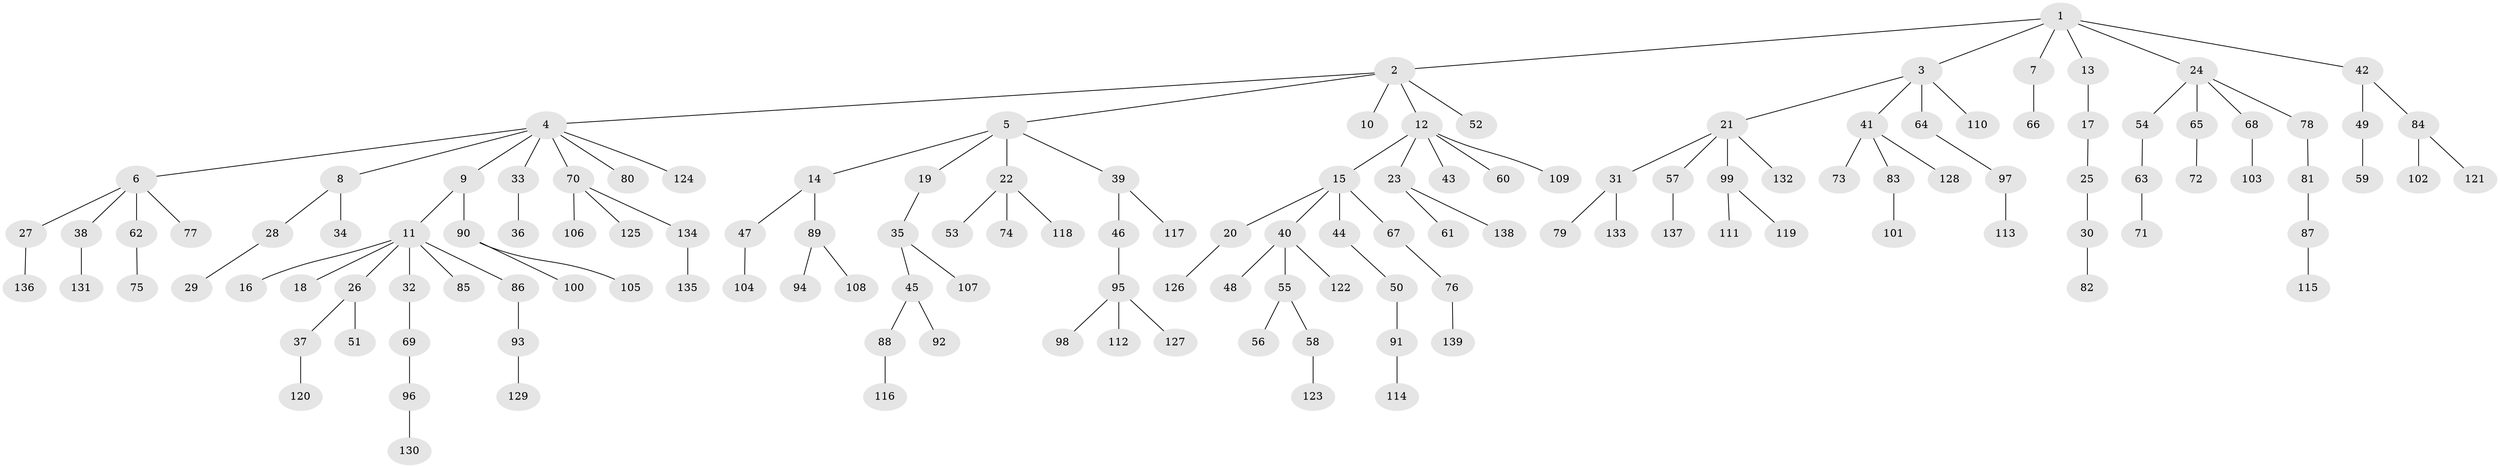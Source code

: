 // coarse degree distribution, {10: 0.01818181818181818, 5: 0.05454545454545454, 8: 0.01818181818181818, 6: 0.01818181818181818, 3: 0.05454545454545454, 1: 0.6181818181818182, 2: 0.2, 4: 0.01818181818181818}
// Generated by graph-tools (version 1.1) at 2025/19/03/04/25 18:19:25]
// undirected, 139 vertices, 138 edges
graph export_dot {
graph [start="1"]
  node [color=gray90,style=filled];
  1;
  2;
  3;
  4;
  5;
  6;
  7;
  8;
  9;
  10;
  11;
  12;
  13;
  14;
  15;
  16;
  17;
  18;
  19;
  20;
  21;
  22;
  23;
  24;
  25;
  26;
  27;
  28;
  29;
  30;
  31;
  32;
  33;
  34;
  35;
  36;
  37;
  38;
  39;
  40;
  41;
  42;
  43;
  44;
  45;
  46;
  47;
  48;
  49;
  50;
  51;
  52;
  53;
  54;
  55;
  56;
  57;
  58;
  59;
  60;
  61;
  62;
  63;
  64;
  65;
  66;
  67;
  68;
  69;
  70;
  71;
  72;
  73;
  74;
  75;
  76;
  77;
  78;
  79;
  80;
  81;
  82;
  83;
  84;
  85;
  86;
  87;
  88;
  89;
  90;
  91;
  92;
  93;
  94;
  95;
  96;
  97;
  98;
  99;
  100;
  101;
  102;
  103;
  104;
  105;
  106;
  107;
  108;
  109;
  110;
  111;
  112;
  113;
  114;
  115;
  116;
  117;
  118;
  119;
  120;
  121;
  122;
  123;
  124;
  125;
  126;
  127;
  128;
  129;
  130;
  131;
  132;
  133;
  134;
  135;
  136;
  137;
  138;
  139;
  1 -- 2;
  1 -- 3;
  1 -- 7;
  1 -- 13;
  1 -- 24;
  1 -- 42;
  2 -- 4;
  2 -- 5;
  2 -- 10;
  2 -- 12;
  2 -- 52;
  3 -- 21;
  3 -- 41;
  3 -- 64;
  3 -- 110;
  4 -- 6;
  4 -- 8;
  4 -- 9;
  4 -- 33;
  4 -- 70;
  4 -- 80;
  4 -- 124;
  5 -- 14;
  5 -- 19;
  5 -- 22;
  5 -- 39;
  6 -- 27;
  6 -- 38;
  6 -- 62;
  6 -- 77;
  7 -- 66;
  8 -- 28;
  8 -- 34;
  9 -- 11;
  9 -- 90;
  11 -- 16;
  11 -- 18;
  11 -- 26;
  11 -- 32;
  11 -- 85;
  11 -- 86;
  12 -- 15;
  12 -- 23;
  12 -- 43;
  12 -- 60;
  12 -- 109;
  13 -- 17;
  14 -- 47;
  14 -- 89;
  15 -- 20;
  15 -- 40;
  15 -- 44;
  15 -- 67;
  17 -- 25;
  19 -- 35;
  20 -- 126;
  21 -- 31;
  21 -- 57;
  21 -- 99;
  21 -- 132;
  22 -- 53;
  22 -- 74;
  22 -- 118;
  23 -- 61;
  23 -- 138;
  24 -- 54;
  24 -- 65;
  24 -- 68;
  24 -- 78;
  25 -- 30;
  26 -- 37;
  26 -- 51;
  27 -- 136;
  28 -- 29;
  30 -- 82;
  31 -- 79;
  31 -- 133;
  32 -- 69;
  33 -- 36;
  35 -- 45;
  35 -- 107;
  37 -- 120;
  38 -- 131;
  39 -- 46;
  39 -- 117;
  40 -- 48;
  40 -- 55;
  40 -- 122;
  41 -- 73;
  41 -- 83;
  41 -- 128;
  42 -- 49;
  42 -- 84;
  44 -- 50;
  45 -- 88;
  45 -- 92;
  46 -- 95;
  47 -- 104;
  49 -- 59;
  50 -- 91;
  54 -- 63;
  55 -- 56;
  55 -- 58;
  57 -- 137;
  58 -- 123;
  62 -- 75;
  63 -- 71;
  64 -- 97;
  65 -- 72;
  67 -- 76;
  68 -- 103;
  69 -- 96;
  70 -- 106;
  70 -- 125;
  70 -- 134;
  76 -- 139;
  78 -- 81;
  81 -- 87;
  83 -- 101;
  84 -- 102;
  84 -- 121;
  86 -- 93;
  87 -- 115;
  88 -- 116;
  89 -- 94;
  89 -- 108;
  90 -- 100;
  90 -- 105;
  91 -- 114;
  93 -- 129;
  95 -- 98;
  95 -- 112;
  95 -- 127;
  96 -- 130;
  97 -- 113;
  99 -- 111;
  99 -- 119;
  134 -- 135;
}
